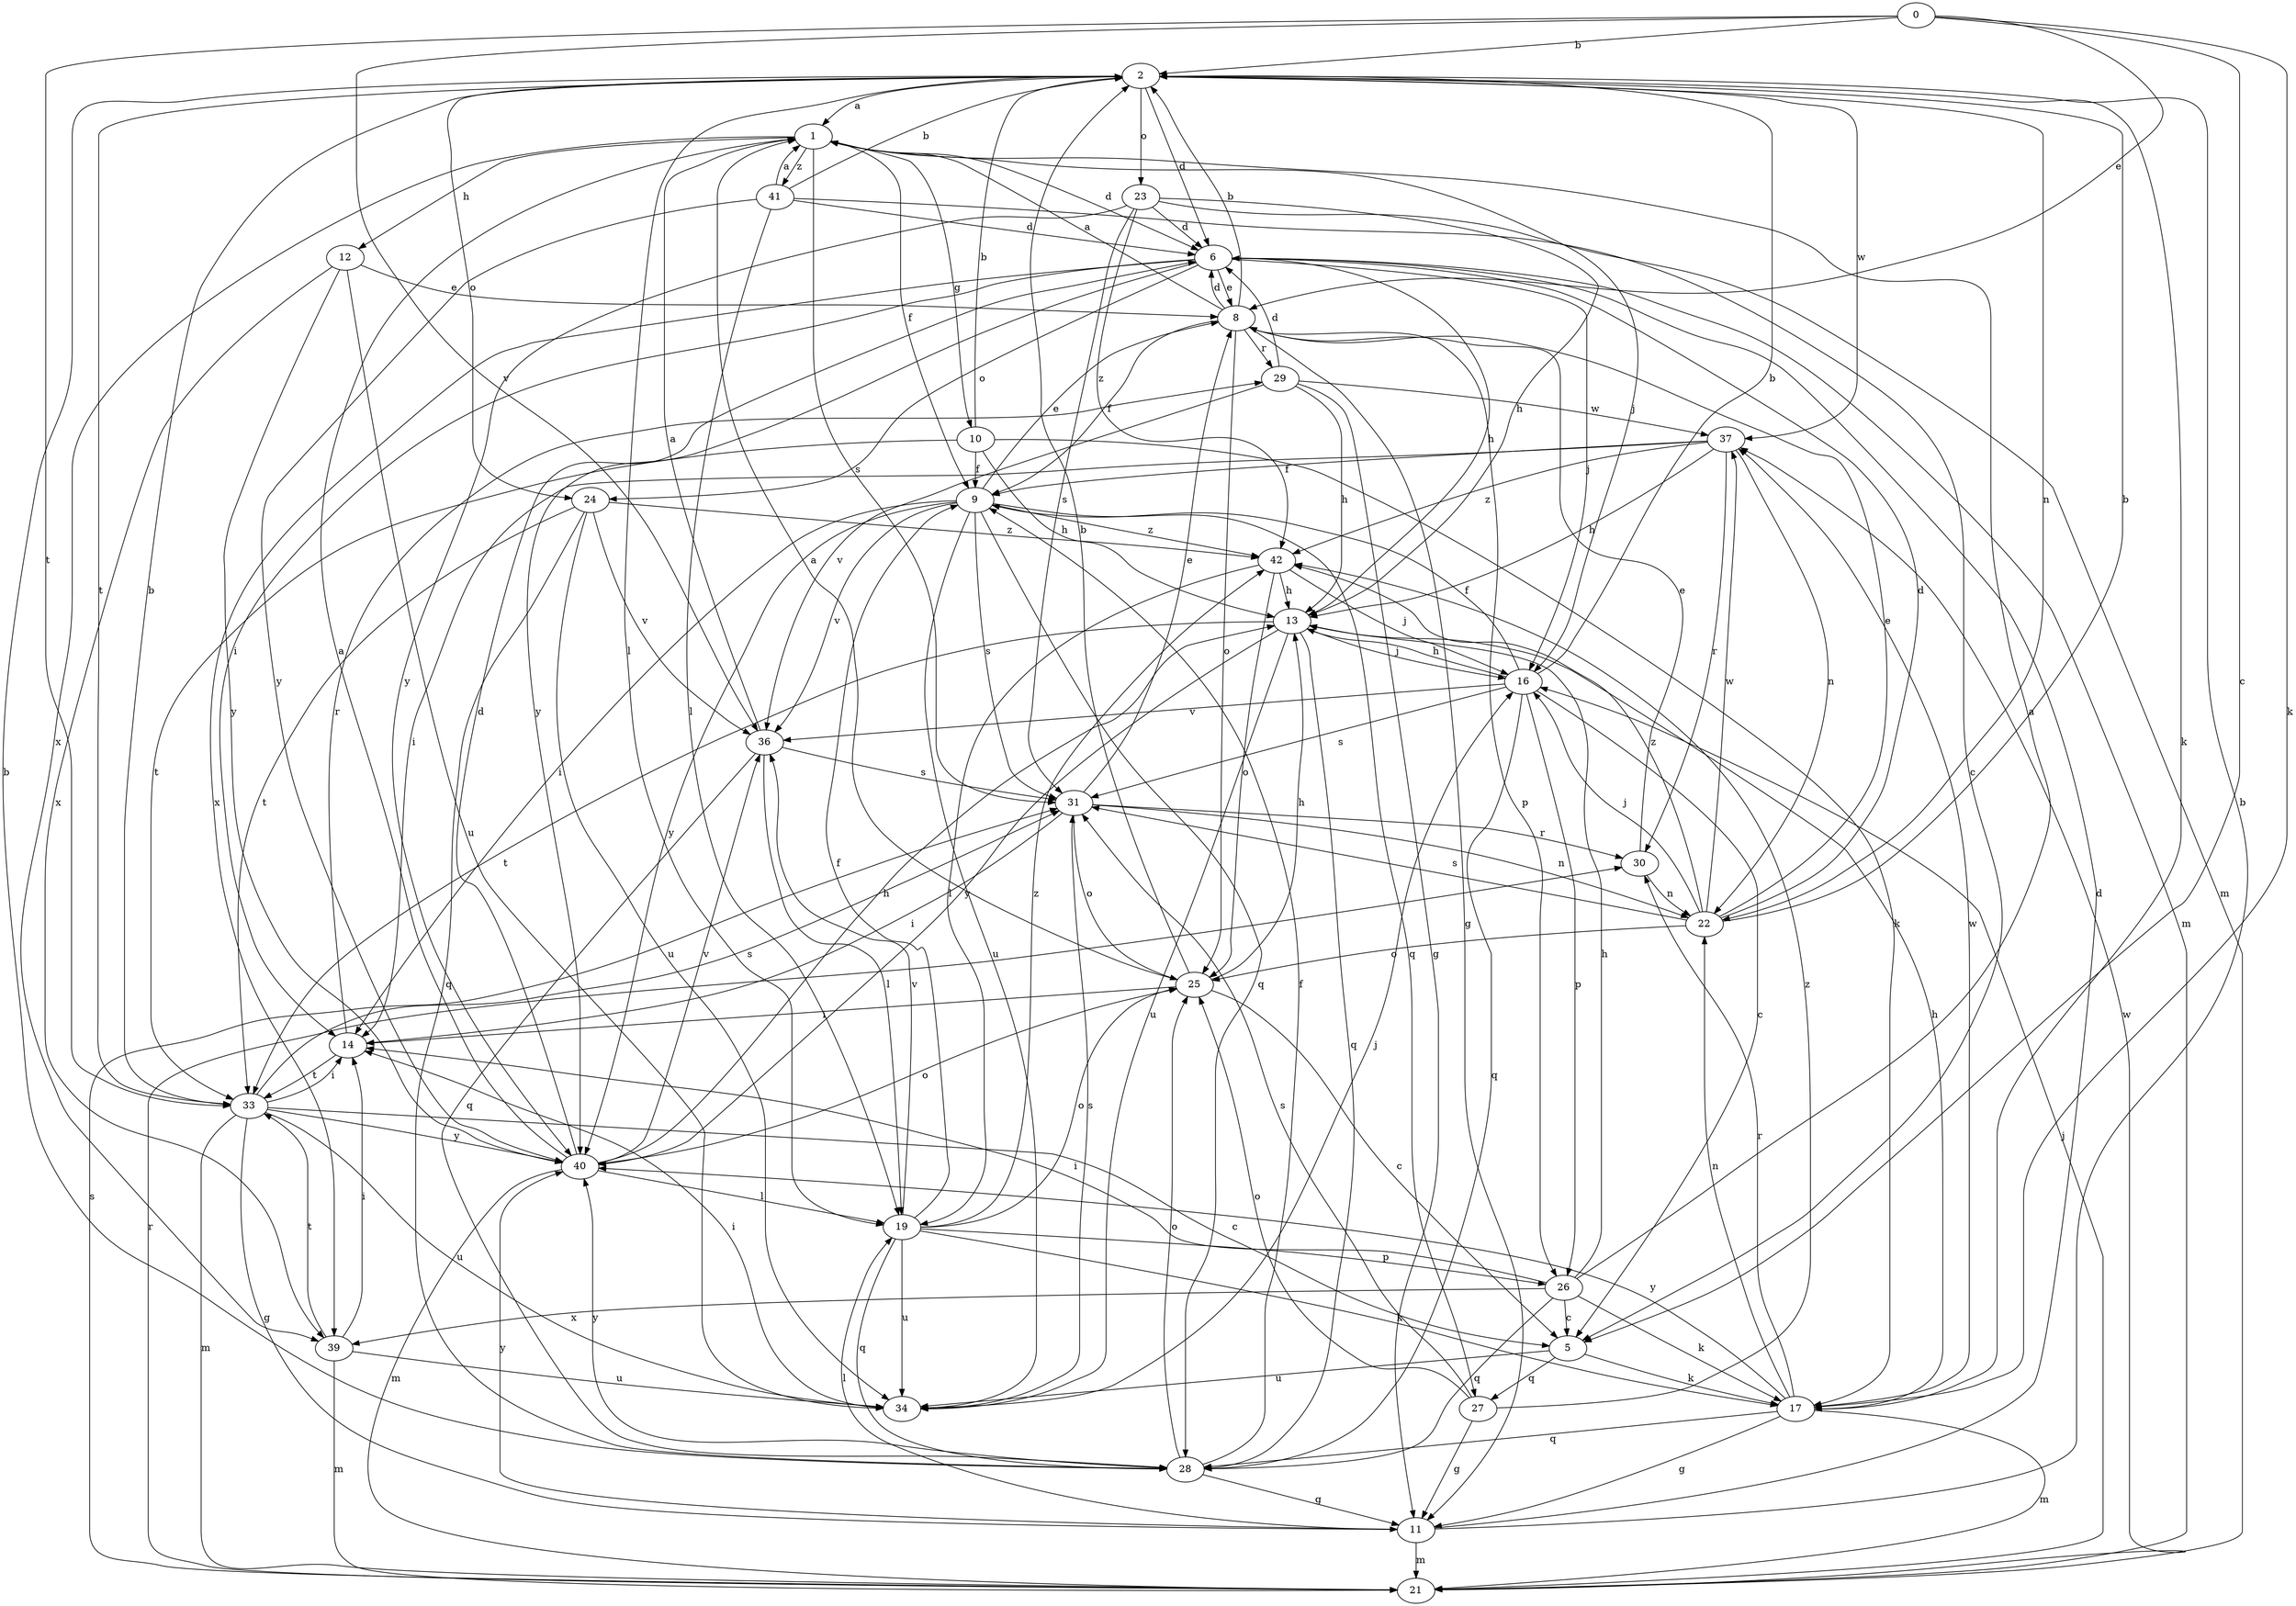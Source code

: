 strict digraph  {
0;
1;
2;
5;
6;
8;
9;
10;
11;
12;
13;
14;
16;
17;
19;
21;
22;
23;
24;
25;
26;
27;
28;
29;
30;
31;
33;
34;
36;
37;
39;
40;
41;
42;
0 -> 2  [label=b];
0 -> 5  [label=c];
0 -> 8  [label=e];
0 -> 17  [label=k];
0 -> 33  [label=t];
0 -> 36  [label=v];
1 -> 6  [label=d];
1 -> 9  [label=f];
1 -> 10  [label=g];
1 -> 12  [label=h];
1 -> 16  [label=j];
1 -> 31  [label=s];
1 -> 39  [label=x];
1 -> 41  [label=z];
2 -> 1  [label=a];
2 -> 6  [label=d];
2 -> 17  [label=k];
2 -> 19  [label=l];
2 -> 22  [label=n];
2 -> 23  [label=o];
2 -> 24  [label=o];
2 -> 33  [label=t];
2 -> 37  [label=w];
5 -> 17  [label=k];
5 -> 27  [label=q];
5 -> 34  [label=u];
6 -> 8  [label=e];
6 -> 13  [label=h];
6 -> 14  [label=i];
6 -> 16  [label=j];
6 -> 21  [label=m];
6 -> 24  [label=o];
6 -> 39  [label=x];
6 -> 40  [label=y];
8 -> 1  [label=a];
8 -> 2  [label=b];
8 -> 6  [label=d];
8 -> 9  [label=f];
8 -> 11  [label=g];
8 -> 25  [label=o];
8 -> 26  [label=p];
8 -> 29  [label=r];
9 -> 8  [label=e];
9 -> 14  [label=i];
9 -> 27  [label=q];
9 -> 28  [label=q];
9 -> 31  [label=s];
9 -> 34  [label=u];
9 -> 36  [label=v];
9 -> 40  [label=y];
9 -> 42  [label=z];
10 -> 2  [label=b];
10 -> 9  [label=f];
10 -> 13  [label=h];
10 -> 17  [label=k];
10 -> 33  [label=t];
11 -> 2  [label=b];
11 -> 6  [label=d];
11 -> 19  [label=l];
11 -> 21  [label=m];
11 -> 40  [label=y];
12 -> 8  [label=e];
12 -> 34  [label=u];
12 -> 39  [label=x];
12 -> 40  [label=y];
13 -> 16  [label=j];
13 -> 28  [label=q];
13 -> 33  [label=t];
13 -> 34  [label=u];
13 -> 40  [label=y];
14 -> 29  [label=r];
14 -> 33  [label=t];
16 -> 2  [label=b];
16 -> 5  [label=c];
16 -> 9  [label=f];
16 -> 13  [label=h];
16 -> 26  [label=p];
16 -> 28  [label=q];
16 -> 31  [label=s];
16 -> 36  [label=v];
17 -> 11  [label=g];
17 -> 13  [label=h];
17 -> 21  [label=m];
17 -> 22  [label=n];
17 -> 28  [label=q];
17 -> 30  [label=r];
17 -> 37  [label=w];
17 -> 40  [label=y];
19 -> 9  [label=f];
19 -> 17  [label=k];
19 -> 25  [label=o];
19 -> 26  [label=p];
19 -> 28  [label=q];
19 -> 34  [label=u];
19 -> 36  [label=v];
19 -> 42  [label=z];
21 -> 16  [label=j];
21 -> 30  [label=r];
21 -> 31  [label=s];
21 -> 37  [label=w];
22 -> 2  [label=b];
22 -> 6  [label=d];
22 -> 8  [label=e];
22 -> 16  [label=j];
22 -> 25  [label=o];
22 -> 31  [label=s];
22 -> 37  [label=w];
22 -> 42  [label=z];
23 -> 6  [label=d];
23 -> 13  [label=h];
23 -> 21  [label=m];
23 -> 31  [label=s];
23 -> 40  [label=y];
23 -> 42  [label=z];
24 -> 28  [label=q];
24 -> 33  [label=t];
24 -> 34  [label=u];
24 -> 36  [label=v];
24 -> 42  [label=z];
25 -> 1  [label=a];
25 -> 2  [label=b];
25 -> 5  [label=c];
25 -> 13  [label=h];
25 -> 14  [label=i];
26 -> 1  [label=a];
26 -> 5  [label=c];
26 -> 13  [label=h];
26 -> 14  [label=i];
26 -> 17  [label=k];
26 -> 28  [label=q];
26 -> 39  [label=x];
27 -> 11  [label=g];
27 -> 25  [label=o];
27 -> 31  [label=s];
27 -> 42  [label=z];
28 -> 2  [label=b];
28 -> 9  [label=f];
28 -> 11  [label=g];
28 -> 25  [label=o];
28 -> 40  [label=y];
29 -> 6  [label=d];
29 -> 11  [label=g];
29 -> 13  [label=h];
29 -> 36  [label=v];
29 -> 37  [label=w];
30 -> 8  [label=e];
30 -> 22  [label=n];
31 -> 8  [label=e];
31 -> 14  [label=i];
31 -> 22  [label=n];
31 -> 25  [label=o];
31 -> 30  [label=r];
33 -> 2  [label=b];
33 -> 5  [label=c];
33 -> 11  [label=g];
33 -> 14  [label=i];
33 -> 21  [label=m];
33 -> 31  [label=s];
33 -> 34  [label=u];
33 -> 40  [label=y];
34 -> 14  [label=i];
34 -> 16  [label=j];
34 -> 31  [label=s];
36 -> 1  [label=a];
36 -> 19  [label=l];
36 -> 28  [label=q];
36 -> 31  [label=s];
37 -> 9  [label=f];
37 -> 13  [label=h];
37 -> 14  [label=i];
37 -> 22  [label=n];
37 -> 30  [label=r];
37 -> 42  [label=z];
39 -> 14  [label=i];
39 -> 21  [label=m];
39 -> 33  [label=t];
39 -> 34  [label=u];
40 -> 1  [label=a];
40 -> 6  [label=d];
40 -> 13  [label=h];
40 -> 19  [label=l];
40 -> 21  [label=m];
40 -> 25  [label=o];
40 -> 36  [label=v];
41 -> 1  [label=a];
41 -> 2  [label=b];
41 -> 5  [label=c];
41 -> 6  [label=d];
41 -> 19  [label=l];
41 -> 40  [label=y];
42 -> 13  [label=h];
42 -> 16  [label=j];
42 -> 19  [label=l];
42 -> 25  [label=o];
}
